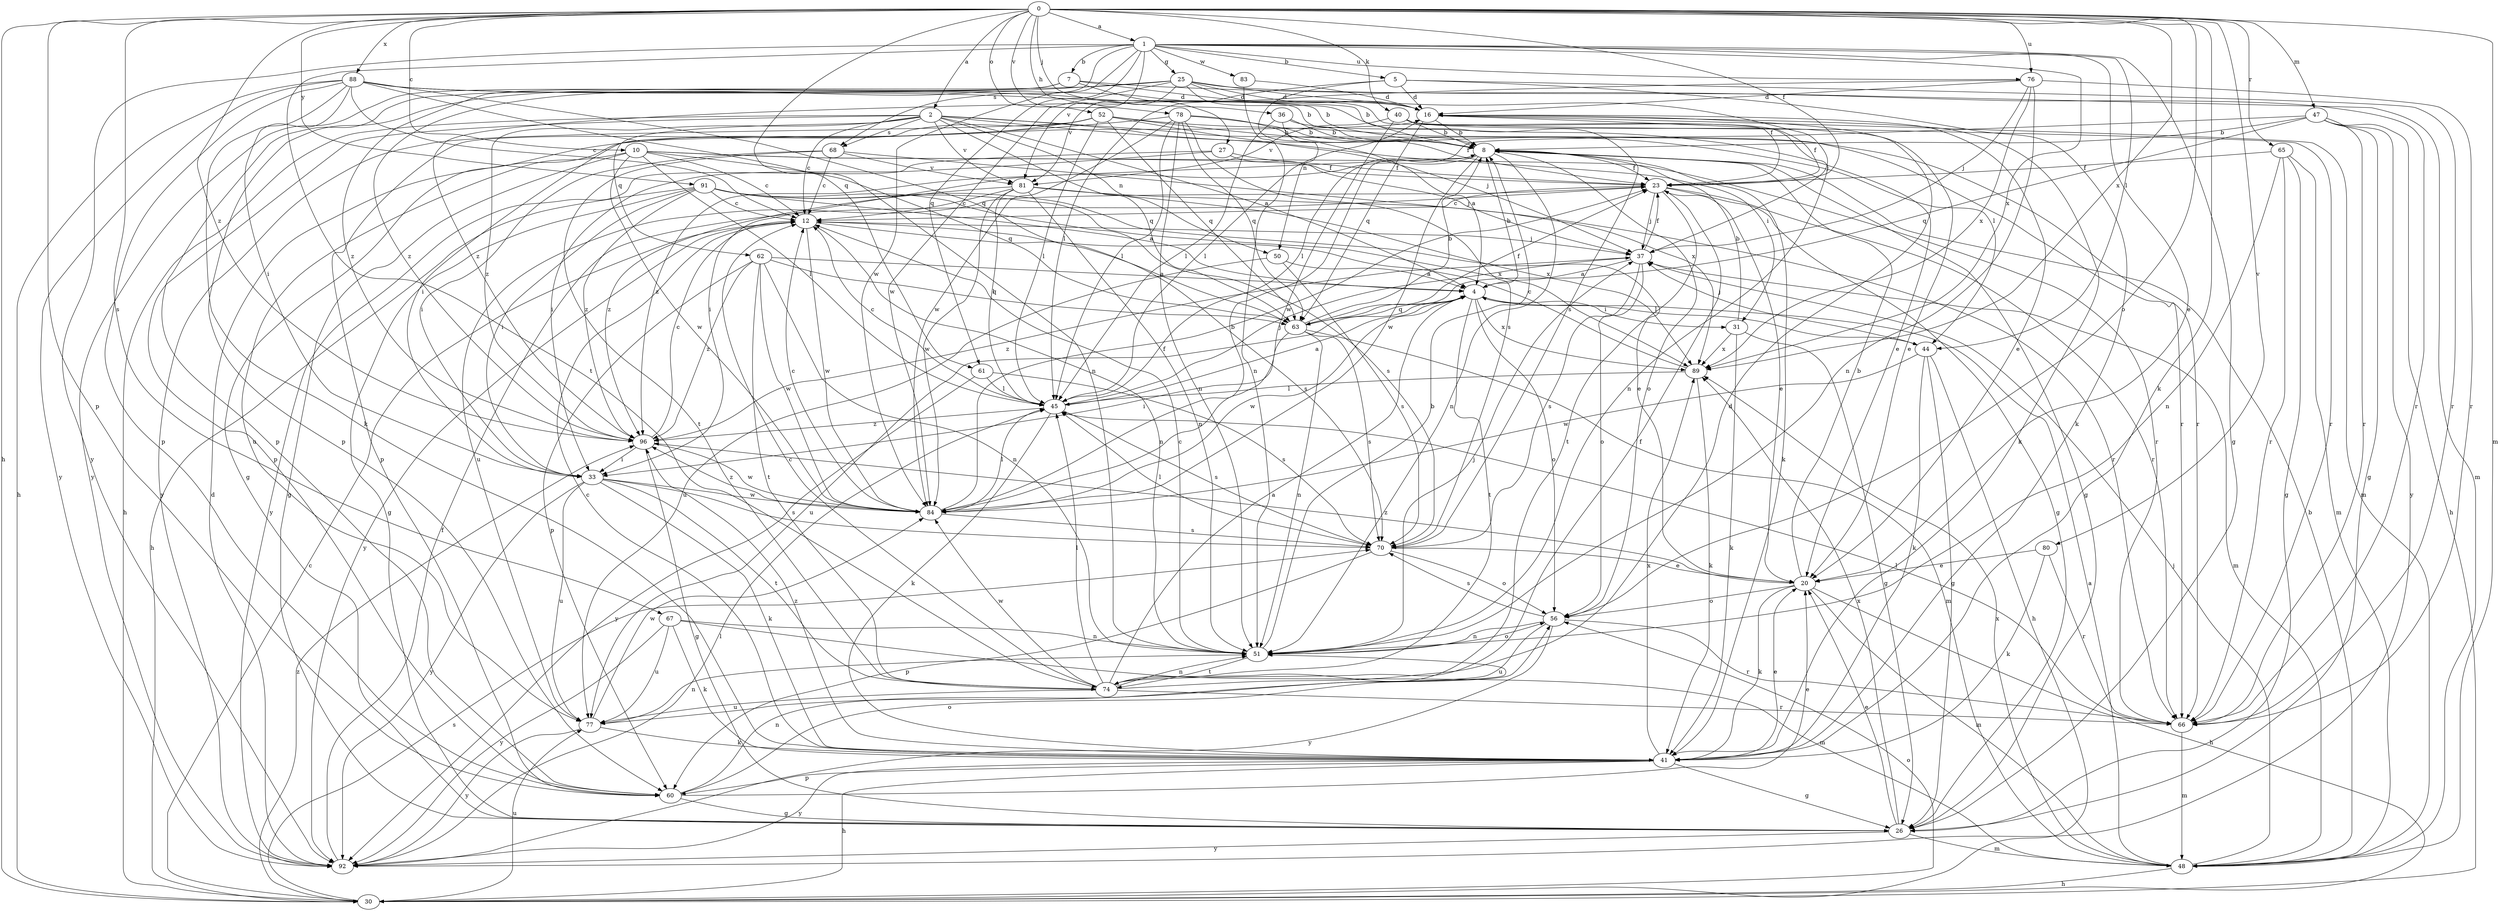 strict digraph  {
0;
1;
2;
4;
5;
7;
8;
10;
12;
16;
20;
23;
25;
26;
27;
30;
31;
33;
36;
37;
40;
41;
44;
45;
47;
48;
50;
51;
52;
56;
60;
61;
62;
63;
65;
66;
67;
68;
70;
74;
76;
77;
78;
80;
81;
83;
84;
88;
89;
91;
92;
96;
0 -> 1  [label=a];
0 -> 2  [label=a];
0 -> 10  [label=c];
0 -> 23  [label=f];
0 -> 27  [label=h];
0 -> 30  [label=h];
0 -> 36  [label=j];
0 -> 40  [label=k];
0 -> 41  [label=k];
0 -> 47  [label=m];
0 -> 48  [label=m];
0 -> 52  [label=o];
0 -> 56  [label=o];
0 -> 60  [label=p];
0 -> 61  [label=q];
0 -> 65  [label=r];
0 -> 67  [label=s];
0 -> 76  [label=u];
0 -> 78  [label=v];
0 -> 80  [label=v];
0 -> 88  [label=x];
0 -> 89  [label=x];
0 -> 91  [label=y];
0 -> 96  [label=z];
1 -> 5  [label=b];
1 -> 7  [label=b];
1 -> 20  [label=e];
1 -> 25  [label=g];
1 -> 26  [label=g];
1 -> 44  [label=l];
1 -> 61  [label=q];
1 -> 68  [label=s];
1 -> 74  [label=t];
1 -> 76  [label=u];
1 -> 81  [label=v];
1 -> 83  [label=w];
1 -> 84  [label=w];
1 -> 89  [label=x];
1 -> 92  [label=y];
2 -> 4  [label=a];
2 -> 12  [label=c];
2 -> 30  [label=h];
2 -> 31  [label=i];
2 -> 44  [label=l];
2 -> 50  [label=n];
2 -> 60  [label=p];
2 -> 62  [label=q];
2 -> 63  [label=q];
2 -> 66  [label=r];
2 -> 68  [label=s];
2 -> 81  [label=v];
2 -> 96  [label=z];
4 -> 8  [label=b];
4 -> 31  [label=i];
4 -> 44  [label=l];
4 -> 56  [label=o];
4 -> 63  [label=q];
4 -> 74  [label=t];
4 -> 77  [label=u];
4 -> 84  [label=w];
4 -> 89  [label=x];
5 -> 16  [label=d];
5 -> 41  [label=k];
5 -> 45  [label=l];
5 -> 50  [label=n];
5 -> 66  [label=r];
7 -> 8  [label=b];
7 -> 16  [label=d];
7 -> 60  [label=p];
7 -> 66  [label=r];
7 -> 92  [label=y];
7 -> 96  [label=z];
8 -> 23  [label=f];
8 -> 26  [label=g];
8 -> 33  [label=i];
8 -> 41  [label=k];
8 -> 51  [label=n];
8 -> 56  [label=o];
8 -> 84  [label=w];
8 -> 96  [label=z];
10 -> 12  [label=c];
10 -> 23  [label=f];
10 -> 26  [label=g];
10 -> 45  [label=l];
10 -> 63  [label=q];
10 -> 66  [label=r];
10 -> 77  [label=u];
10 -> 84  [label=w];
12 -> 37  [label=j];
12 -> 51  [label=n];
12 -> 70  [label=s];
12 -> 84  [label=w];
12 -> 92  [label=y];
16 -> 8  [label=b];
16 -> 20  [label=e];
16 -> 23  [label=f];
16 -> 41  [label=k];
16 -> 45  [label=l];
16 -> 48  [label=m];
16 -> 63  [label=q];
20 -> 8  [label=b];
20 -> 30  [label=h];
20 -> 41  [label=k];
20 -> 48  [label=m];
20 -> 56  [label=o];
20 -> 96  [label=z];
23 -> 12  [label=c];
23 -> 20  [label=e];
23 -> 26  [label=g];
23 -> 37  [label=j];
23 -> 66  [label=r];
23 -> 74  [label=t];
23 -> 77  [label=u];
25 -> 8  [label=b];
25 -> 16  [label=d];
25 -> 23  [label=f];
25 -> 37  [label=j];
25 -> 48  [label=m];
25 -> 60  [label=p];
25 -> 81  [label=v];
25 -> 84  [label=w];
25 -> 96  [label=z];
26 -> 20  [label=e];
26 -> 48  [label=m];
26 -> 89  [label=x];
26 -> 92  [label=y];
27 -> 23  [label=f];
27 -> 33  [label=i];
27 -> 37  [label=j];
27 -> 92  [label=y];
30 -> 12  [label=c];
30 -> 56  [label=o];
30 -> 70  [label=s];
30 -> 77  [label=u];
30 -> 96  [label=z];
31 -> 8  [label=b];
31 -> 26  [label=g];
31 -> 41  [label=k];
31 -> 89  [label=x];
33 -> 41  [label=k];
33 -> 70  [label=s];
33 -> 74  [label=t];
33 -> 77  [label=u];
33 -> 84  [label=w];
33 -> 92  [label=y];
36 -> 4  [label=a];
36 -> 8  [label=b];
36 -> 20  [label=e];
36 -> 45  [label=l];
37 -> 4  [label=a];
37 -> 23  [label=f];
37 -> 48  [label=m];
37 -> 56  [label=o];
37 -> 70  [label=s];
37 -> 96  [label=z];
40 -> 8  [label=b];
40 -> 20  [label=e];
40 -> 51  [label=n];
40 -> 66  [label=r];
40 -> 81  [label=v];
40 -> 84  [label=w];
41 -> 12  [label=c];
41 -> 20  [label=e];
41 -> 26  [label=g];
41 -> 30  [label=h];
41 -> 60  [label=p];
41 -> 89  [label=x];
41 -> 92  [label=y];
41 -> 96  [label=z];
44 -> 26  [label=g];
44 -> 30  [label=h];
44 -> 37  [label=j];
44 -> 41  [label=k];
44 -> 84  [label=w];
45 -> 4  [label=a];
45 -> 12  [label=c];
45 -> 37  [label=j];
45 -> 41  [label=k];
45 -> 70  [label=s];
45 -> 96  [label=z];
47 -> 8  [label=b];
47 -> 26  [label=g];
47 -> 30  [label=h];
47 -> 45  [label=l];
47 -> 63  [label=q];
47 -> 66  [label=r];
47 -> 92  [label=y];
48 -> 4  [label=a];
48 -> 8  [label=b];
48 -> 30  [label=h];
48 -> 37  [label=j];
48 -> 89  [label=x];
50 -> 4  [label=a];
50 -> 70  [label=s];
50 -> 77  [label=u];
51 -> 8  [label=b];
51 -> 12  [label=c];
51 -> 37  [label=j];
51 -> 56  [label=o];
51 -> 74  [label=t];
52 -> 8  [label=b];
52 -> 33  [label=i];
52 -> 37  [label=j];
52 -> 45  [label=l];
52 -> 60  [label=p];
52 -> 63  [label=q];
52 -> 66  [label=r];
52 -> 92  [label=y];
56 -> 51  [label=n];
56 -> 66  [label=r];
56 -> 70  [label=s];
56 -> 77  [label=u];
56 -> 92  [label=y];
60 -> 20  [label=e];
60 -> 26  [label=g];
60 -> 51  [label=n];
60 -> 56  [label=o];
61 -> 45  [label=l];
61 -> 70  [label=s];
61 -> 92  [label=y];
62 -> 4  [label=a];
62 -> 51  [label=n];
62 -> 60  [label=p];
62 -> 63  [label=q];
62 -> 74  [label=t];
62 -> 84  [label=w];
62 -> 96  [label=z];
63 -> 8  [label=b];
63 -> 23  [label=f];
63 -> 33  [label=i];
63 -> 48  [label=m];
63 -> 51  [label=n];
63 -> 70  [label=s];
65 -> 23  [label=f];
65 -> 26  [label=g];
65 -> 48  [label=m];
65 -> 51  [label=n];
65 -> 66  [label=r];
66 -> 45  [label=l];
66 -> 48  [label=m];
67 -> 41  [label=k];
67 -> 48  [label=m];
67 -> 51  [label=n];
67 -> 77  [label=u];
67 -> 92  [label=y];
68 -> 12  [label=c];
68 -> 33  [label=i];
68 -> 74  [label=t];
68 -> 81  [label=v];
68 -> 89  [label=x];
70 -> 20  [label=e];
70 -> 45  [label=l];
70 -> 56  [label=o];
70 -> 60  [label=p];
74 -> 4  [label=a];
74 -> 12  [label=c];
74 -> 16  [label=d];
74 -> 23  [label=f];
74 -> 45  [label=l];
74 -> 51  [label=n];
74 -> 66  [label=r];
74 -> 77  [label=u];
74 -> 84  [label=w];
76 -> 16  [label=d];
76 -> 37  [label=j];
76 -> 51  [label=n];
76 -> 66  [label=r];
76 -> 89  [label=x];
76 -> 96  [label=z];
77 -> 41  [label=k];
77 -> 51  [label=n];
77 -> 84  [label=w];
77 -> 92  [label=y];
78 -> 8  [label=b];
78 -> 23  [label=f];
78 -> 26  [label=g];
78 -> 45  [label=l];
78 -> 51  [label=n];
78 -> 63  [label=q];
78 -> 70  [label=s];
78 -> 84  [label=w];
80 -> 20  [label=e];
80 -> 41  [label=k];
80 -> 66  [label=r];
81 -> 12  [label=c];
81 -> 45  [label=l];
81 -> 51  [label=n];
81 -> 66  [label=r];
81 -> 84  [label=w];
81 -> 89  [label=x];
81 -> 96  [label=z];
83 -> 16  [label=d];
83 -> 51  [label=n];
84 -> 8  [label=b];
84 -> 12  [label=c];
84 -> 23  [label=f];
84 -> 45  [label=l];
84 -> 70  [label=s];
84 -> 96  [label=z];
88 -> 8  [label=b];
88 -> 12  [label=c];
88 -> 16  [label=d];
88 -> 30  [label=h];
88 -> 33  [label=i];
88 -> 41  [label=k];
88 -> 51  [label=n];
88 -> 60  [label=p];
88 -> 63  [label=q];
88 -> 70  [label=s];
88 -> 92  [label=y];
89 -> 12  [label=c];
89 -> 41  [label=k];
89 -> 45  [label=l];
91 -> 4  [label=a];
91 -> 12  [label=c];
91 -> 20  [label=e];
91 -> 26  [label=g];
91 -> 30  [label=h];
91 -> 33  [label=i];
91 -> 70  [label=s];
91 -> 89  [label=x];
91 -> 96  [label=z];
92 -> 16  [label=d];
92 -> 23  [label=f];
92 -> 45  [label=l];
96 -> 12  [label=c];
96 -> 26  [label=g];
96 -> 33  [label=i];
96 -> 84  [label=w];
}
